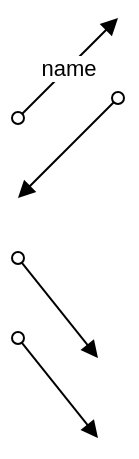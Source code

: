 <mxfile version="26.1.1">
  <diagram name="Page-1" id="79OXCMeDMt_9etlXhEpV">
    <mxGraphModel dx="774" dy="554" grid="1" gridSize="10" guides="1" tooltips="1" connect="1" arrows="1" fold="1" page="1" pageScale="1" pageWidth="850" pageHeight="1100" math="0" shadow="0">
      <root>
        <mxCell id="0" />
        <mxCell id="1" parent="0" />
        <mxCell id="DlFaF2EFHPEN8i9m4BoS-1" value="name" style="endArrow=block;html=1;rounded=0;startArrow=oval;startFill=0;endFill=1;strokeWidth=1;" edge="1" parent="1">
          <mxGeometry width="50" height="50" relative="1" as="geometry">
            <mxPoint x="120" y="160" as="sourcePoint" />
            <mxPoint x="170" y="110" as="targetPoint" />
          </mxGeometry>
        </mxCell>
        <mxCell id="DlFaF2EFHPEN8i9m4BoS-3" value="" style="endArrow=block;html=1;rounded=0;startArrow=oval;startFill=0;endFill=1;strokeWidth=1;" edge="1" parent="1">
          <mxGeometry width="50" height="50" relative="1" as="geometry">
            <mxPoint x="170" y="150" as="sourcePoint" />
            <mxPoint x="120" y="200" as="targetPoint" />
          </mxGeometry>
        </mxCell>
        <mxCell id="DlFaF2EFHPEN8i9m4BoS-4" value="" style="endArrow=block;html=1;rounded=0;startArrow=oval;startFill=0;endFill=1;strokeWidth=1;" edge="1" parent="1">
          <mxGeometry width="50" height="50" relative="1" as="geometry">
            <mxPoint x="120" y="230" as="sourcePoint" />
            <mxPoint x="160" y="280" as="targetPoint" />
          </mxGeometry>
        </mxCell>
        <mxCell id="DlFaF2EFHPEN8i9m4BoS-5" value="" style="endArrow=block;html=1;rounded=0;startArrow=oval;startFill=0;endFill=1;strokeWidth=1;" edge="1" parent="1">
          <mxGeometry width="50" height="50" relative="1" as="geometry">
            <mxPoint x="120" y="270" as="sourcePoint" />
            <mxPoint x="160" y="320" as="targetPoint" />
          </mxGeometry>
        </mxCell>
      </root>
    </mxGraphModel>
  </diagram>
</mxfile>
